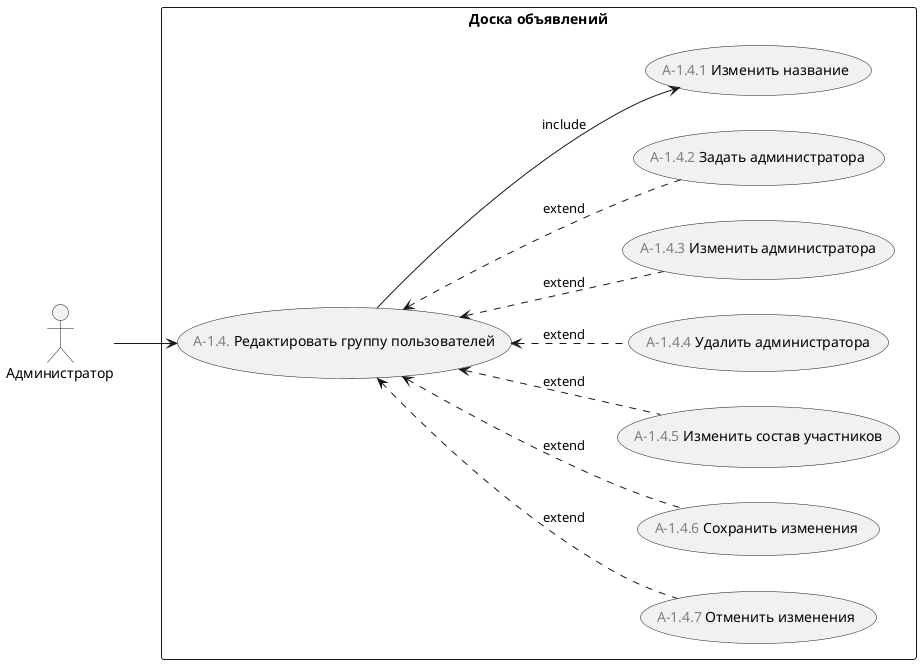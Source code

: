 ﻿@startuml
'https://plantuml.com/use-case-diagram

left to right direction

:Администратор: as admin

rectangle "Доска объявлений" {
    (<font color="gray">A-1.4.</font> Редактировать группу пользователей) as edit_usergroup
    admin --> edit_usergroup
    
    edit_usergroup <.. (<font color="gray">A-1.4.7</font> Отменить изменения) : extend
    edit_usergroup <.. (<font color="gray">A-1.4.6</font> Сохранить изменения) : extend
    edit_usergroup <.. (<font color="gray">A-1.4.5</font> Изменить состав участников) : extend
    edit_usergroup <.. (<font color="gray">A-1.4.4</font> Удалить администратора) : extend
    edit_usergroup <.. (<font color="gray">A-1.4.3</font> Изменить администратора) : extend
    edit_usergroup <.. (<font color="gray">A-1.4.2</font> Задать администратора) : extend
    edit_usergroup --> (<font color="gray">A-1.4.1</font> Изменить название) : include
}

@enduml
